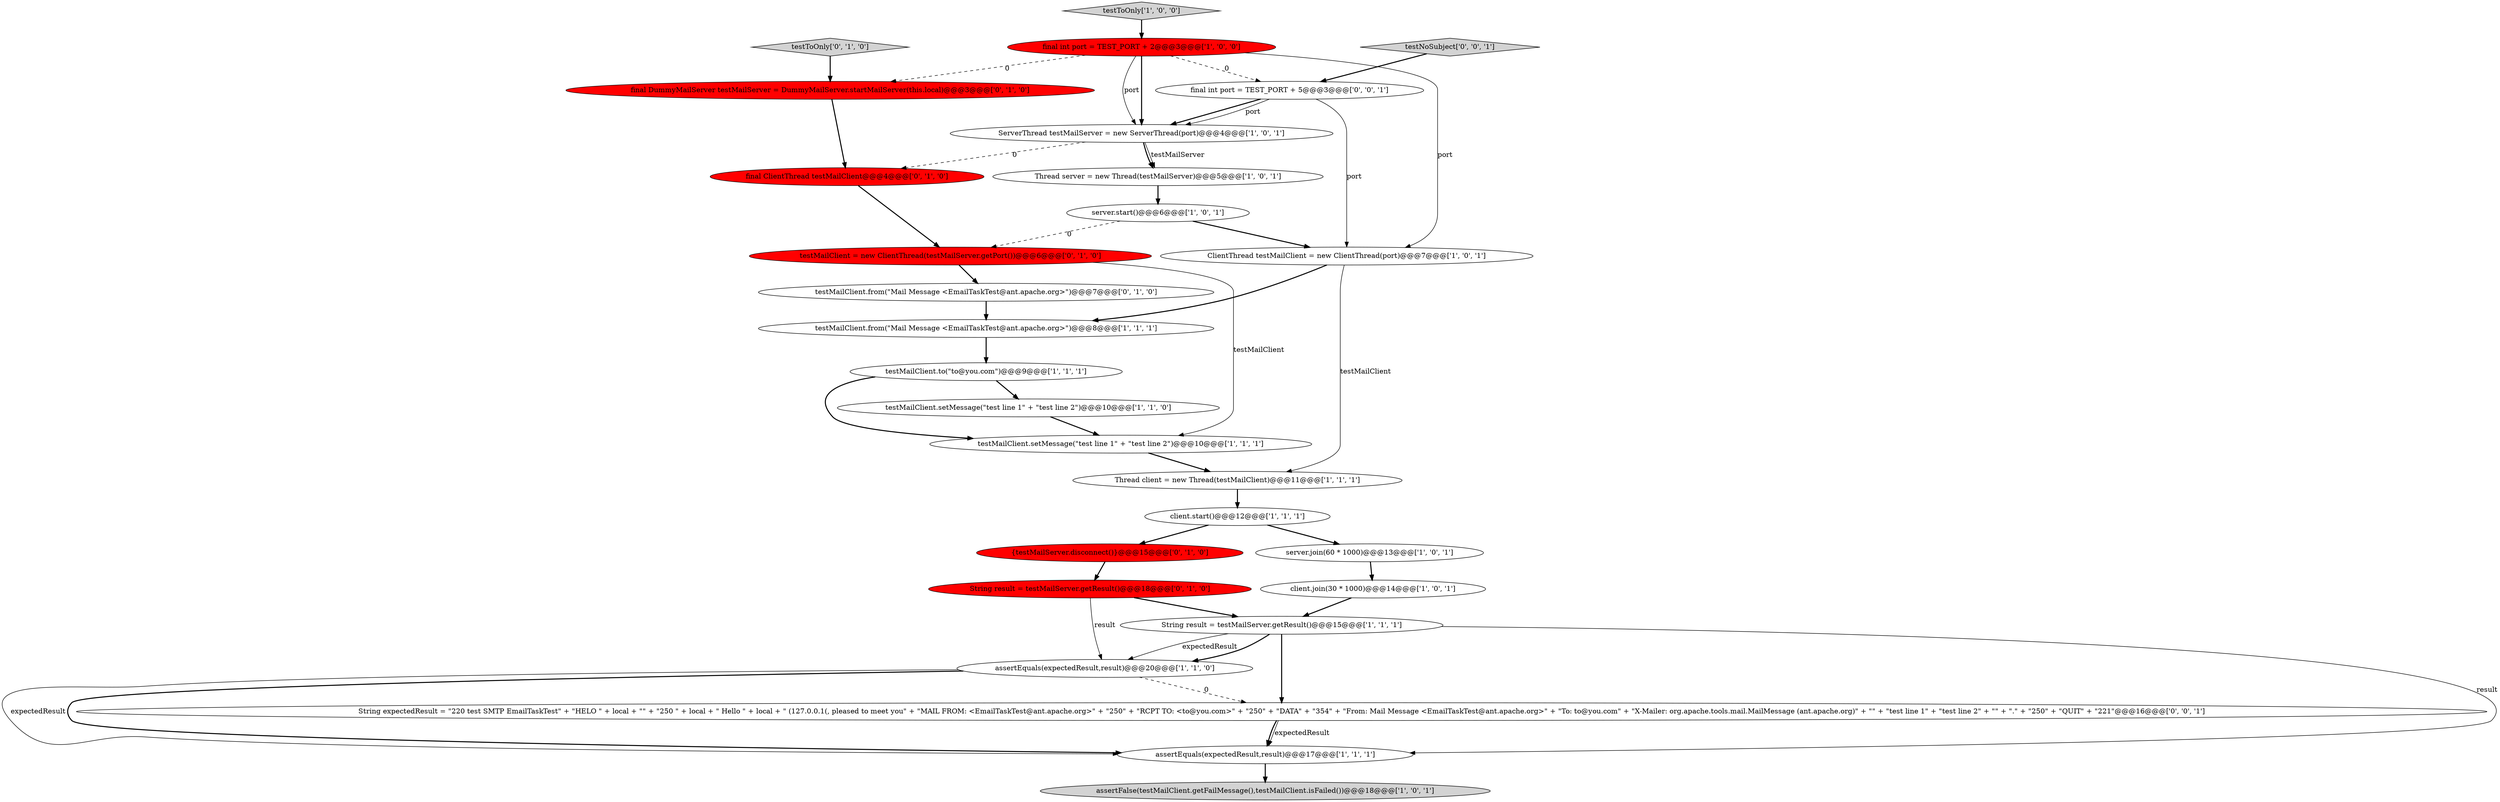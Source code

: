 digraph {
5 [style = filled, label = "Thread server = new Thread(testMailServer)@@@5@@@['1', '0', '1']", fillcolor = white, shape = ellipse image = "AAA0AAABBB1BBB"];
16 [style = filled, label = "testToOnly['1', '0', '0']", fillcolor = lightgray, shape = diamond image = "AAA0AAABBB1BBB"];
9 [style = filled, label = "client.start()@@@12@@@['1', '1', '1']", fillcolor = white, shape = ellipse image = "AAA0AAABBB1BBB"];
26 [style = filled, label = "final int port = TEST_PORT + 5@@@3@@@['0', '0', '1']", fillcolor = white, shape = ellipse image = "AAA0AAABBB3BBB"];
15 [style = filled, label = "testMailClient.setMessage(\"test line 1\" + \"test line 2\")@@@10@@@['1', '1', '0']", fillcolor = white, shape = ellipse image = "AAA0AAABBB1BBB"];
6 [style = filled, label = "client.join(30 * 1000)@@@14@@@['1', '0', '1']", fillcolor = white, shape = ellipse image = "AAA0AAABBB1BBB"];
25 [style = filled, label = "String expectedResult = \"220 test SMTP EmailTaskTest\" + \"HELO \" + local + \"\" + \"250 \" + local + \" Hello \" + local + \" (127.0.0.1(, pleased to meet you\" + \"MAIL FROM: <EmailTaskTest@ant.apache.org>\" + \"250\" + \"RCPT TO: <to@you.com>\" + \"250\" + \"DATA\" + \"354\" + \"From: Mail Message <EmailTaskTest@ant.apache.org>\" + \"To: to@you.com\" + \"X-Mailer: org.apache.tools.mail.MailMessage (ant.apache.org)\" + \"\" + \"test line 1\" + \"test line 2\" + \"\" + \".\" + \"250\" + \"QUIT\" + \"221\"@@@16@@@['0', '0', '1']", fillcolor = white, shape = ellipse image = "AAA0AAABBB3BBB"];
22 [style = filled, label = "testMailClient.from(\"Mail Message <EmailTaskTest@ant.apache.org>\")@@@7@@@['0', '1', '0']", fillcolor = white, shape = ellipse image = "AAA0AAABBB2BBB"];
20 [style = filled, label = "testToOnly['0', '1', '0']", fillcolor = lightgray, shape = diamond image = "AAA0AAABBB2BBB"];
2 [style = filled, label = "Thread client = new Thread(testMailClient)@@@11@@@['1', '1', '1']", fillcolor = white, shape = ellipse image = "AAA0AAABBB1BBB"];
14 [style = filled, label = "server.join(60 * 1000)@@@13@@@['1', '0', '1']", fillcolor = white, shape = ellipse image = "AAA0AAABBB1BBB"];
12 [style = filled, label = "assertEquals(expectedResult,result)@@@17@@@['1', '1', '1']", fillcolor = white, shape = ellipse image = "AAA0AAABBB1BBB"];
0 [style = filled, label = "assertEquals(expectedResult,result)@@@20@@@['1', '1', '0']", fillcolor = white, shape = ellipse image = "AAA0AAABBB1BBB"];
3 [style = filled, label = "assertFalse(testMailClient.getFailMessage(),testMailClient.isFailed())@@@18@@@['1', '0', '1']", fillcolor = lightgray, shape = ellipse image = "AAA0AAABBB1BBB"];
23 [style = filled, label = "String result = testMailServer.getResult()@@@18@@@['0', '1', '0']", fillcolor = red, shape = ellipse image = "AAA1AAABBB2BBB"];
24 [style = filled, label = "{testMailServer.disconnect()}@@@15@@@['0', '1', '0']", fillcolor = red, shape = ellipse image = "AAA1AAABBB2BBB"];
1 [style = filled, label = "ServerThread testMailServer = new ServerThread(port)@@@4@@@['1', '0', '1']", fillcolor = white, shape = ellipse image = "AAA0AAABBB1BBB"];
18 [style = filled, label = "final DummyMailServer testMailServer = DummyMailServer.startMailServer(this.local)@@@3@@@['0', '1', '0']", fillcolor = red, shape = ellipse image = "AAA1AAABBB2BBB"];
13 [style = filled, label = "testMailClient.to(\"to@you.com\")@@@9@@@['1', '1', '1']", fillcolor = white, shape = ellipse image = "AAA0AAABBB1BBB"];
8 [style = filled, label = "server.start()@@@6@@@['1', '0', '1']", fillcolor = white, shape = ellipse image = "AAA0AAABBB1BBB"];
7 [style = filled, label = "ClientThread testMailClient = new ClientThread(port)@@@7@@@['1', '0', '1']", fillcolor = white, shape = ellipse image = "AAA0AAABBB1BBB"];
4 [style = filled, label = "testMailClient.from(\"Mail Message <EmailTaskTest@ant.apache.org>\")@@@8@@@['1', '1', '1']", fillcolor = white, shape = ellipse image = "AAA0AAABBB1BBB"];
17 [style = filled, label = "testMailClient.setMessage(\"test line 1\" + \"test line 2\")@@@10@@@['1', '1', '1']", fillcolor = white, shape = ellipse image = "AAA0AAABBB1BBB"];
21 [style = filled, label = "final ClientThread testMailClient@@@4@@@['0', '1', '0']", fillcolor = red, shape = ellipse image = "AAA1AAABBB2BBB"];
11 [style = filled, label = "final int port = TEST_PORT + 2@@@3@@@['1', '0', '0']", fillcolor = red, shape = ellipse image = "AAA1AAABBB1BBB"];
27 [style = filled, label = "testNoSubject['0', '0', '1']", fillcolor = lightgray, shape = diamond image = "AAA0AAABBB3BBB"];
10 [style = filled, label = "String result = testMailServer.getResult()@@@15@@@['1', '1', '1']", fillcolor = white, shape = ellipse image = "AAA0AAABBB1BBB"];
19 [style = filled, label = "testMailClient = new ClientThread(testMailServer.getPort())@@@6@@@['0', '1', '0']", fillcolor = red, shape = ellipse image = "AAA1AAABBB2BBB"];
1->5 [style = bold, label=""];
8->19 [style = dashed, label="0"];
5->8 [style = bold, label=""];
16->11 [style = bold, label=""];
10->12 [style = solid, label="result"];
21->19 [style = bold, label=""];
7->2 [style = solid, label="testMailClient"];
10->0 [style = solid, label="expectedResult"];
11->1 [style = bold, label=""];
0->12 [style = bold, label=""];
26->1 [style = bold, label=""];
4->13 [style = bold, label=""];
11->26 [style = dashed, label="0"];
19->17 [style = solid, label="testMailClient"];
23->0 [style = solid, label="result"];
1->21 [style = dashed, label="0"];
7->4 [style = bold, label=""];
2->9 [style = bold, label=""];
8->7 [style = bold, label=""];
22->4 [style = bold, label=""];
20->18 [style = bold, label=""];
13->17 [style = bold, label=""];
15->17 [style = bold, label=""];
27->26 [style = bold, label=""];
0->25 [style = dashed, label="0"];
1->5 [style = solid, label="testMailServer"];
17->2 [style = bold, label=""];
10->25 [style = bold, label=""];
25->12 [style = bold, label=""];
11->18 [style = dashed, label="0"];
0->12 [style = solid, label="expectedResult"];
6->10 [style = bold, label=""];
11->1 [style = solid, label="port"];
10->0 [style = bold, label=""];
11->7 [style = solid, label="port"];
9->14 [style = bold, label=""];
23->10 [style = bold, label=""];
12->3 [style = bold, label=""];
13->15 [style = bold, label=""];
26->7 [style = solid, label="port"];
25->12 [style = solid, label="expectedResult"];
18->21 [style = bold, label=""];
19->22 [style = bold, label=""];
14->6 [style = bold, label=""];
9->24 [style = bold, label=""];
26->1 [style = solid, label="port"];
24->23 [style = bold, label=""];
}
